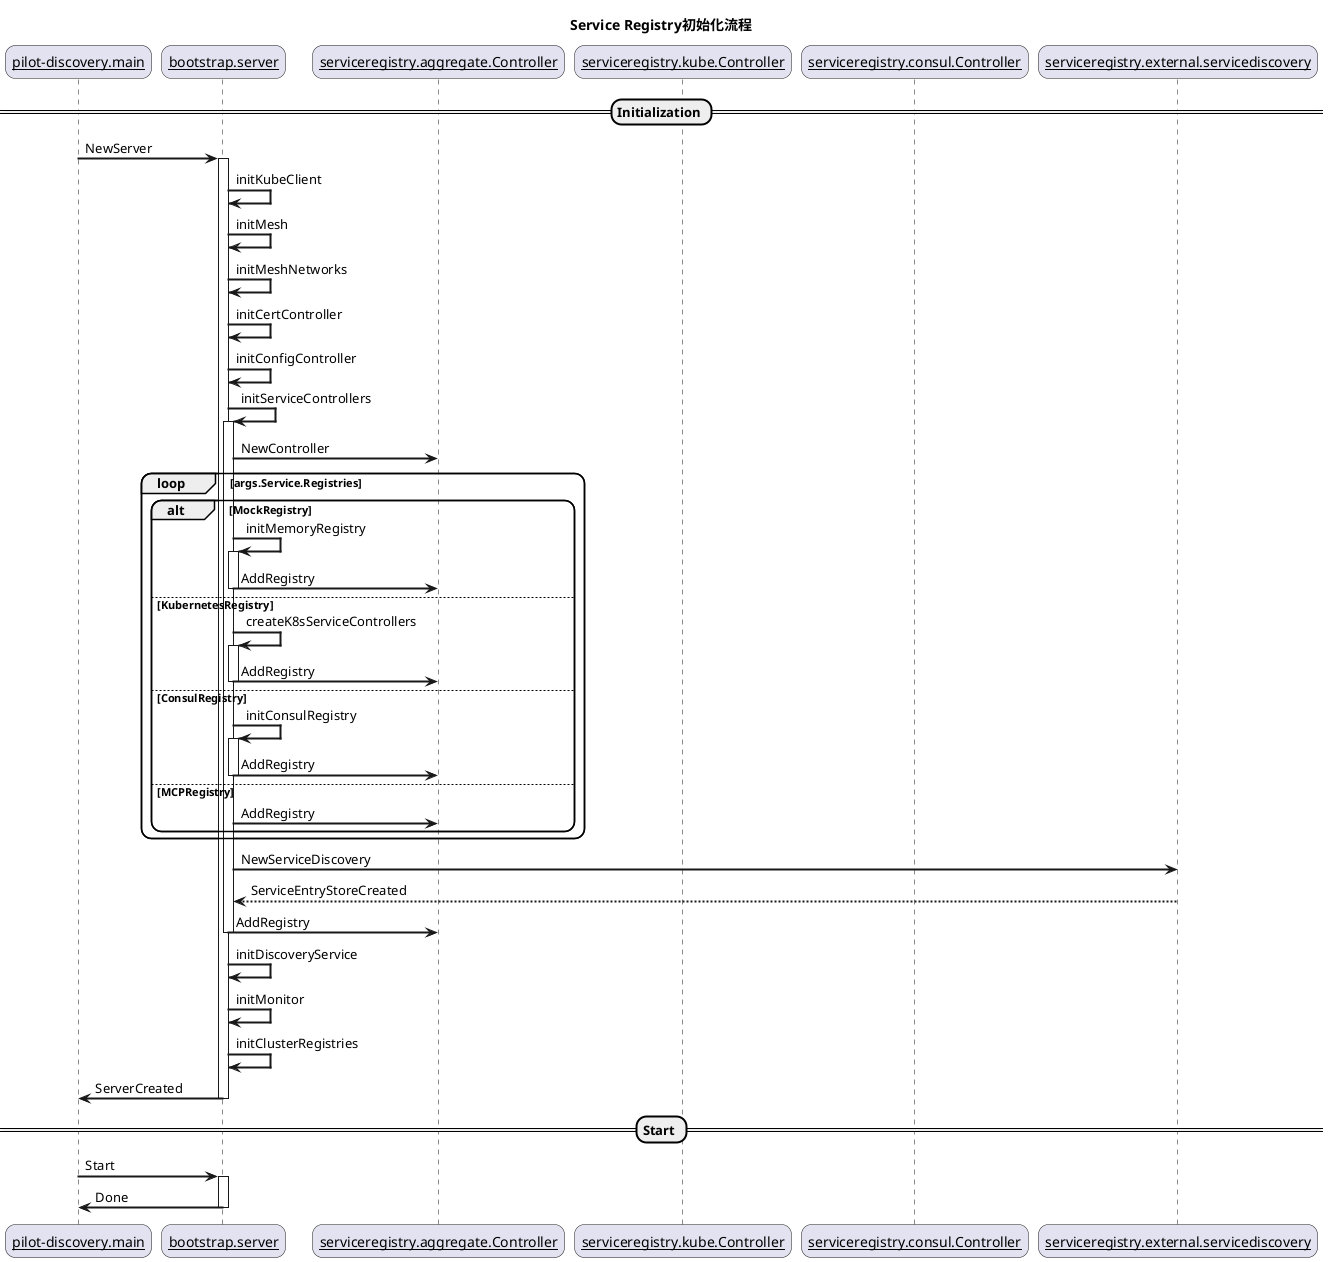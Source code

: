@startuml
title Service Registry初始化流程
skinparam sequenceArrowThickness 2
skinparam roundcorner 20
skinparam maxmessagesize 60
skinparam sequenceParticipant underline

participant "pilot-discovery.main" as PDM
participant "bootstrap.server" as BS
participant "serviceregistry.aggregate.Controller" as SAC
participant "serviceregistry.kube.Controller" as SKC
participant "serviceregistry.consul.Controller" as SCC
participant "serviceregistry.external.servicediscovery" as SES
== Initialization ==

PDM -> BS: NewServer
activate BS

BS -> BS: initKubeClient
BS -> BS: initMesh
BS -> BS: initMeshNetworks
BS -> BS: initCertController
BS -> BS: initConfigController

BS -> BS: initServiceControllers
    activate BS

    BS -> SAC: NewController

    loop args.Service.Registries
        alt MockRegistry
            BS -> BS: initMemoryRegistry
            activate BS
            BS -> SAC: AddRegistry
            deactivate BS
        else KubernetesRegistry
            BS -> BS: createK8sServiceControllers
            activate BS
            BS -> SAC: AddRegistry
            deactivate BS
        else ConsulRegistry
            BS -> BS: initConsulRegistry
            activate BS
            BS -> SAC: AddRegistry
            deactivate BS
        else MCPRegistry
            BS -> SAC: AddRegistry
        end
    end

    BS -> SES: NewServiceDiscovery
    SES --> BS: ServiceEntryStoreCreated
    BS -> SAC: AddRegistry
    
    deactivate BS

BS -> BS: initDiscoveryService
BS -> BS: initMonitor
BS -> BS: initClusterRegistries

BS -> PDM: ServerCreated
deactivate BS

== Start ==

PDM -> BS: Start
activate BS

BS -> PDM: Done
deactivate BS
@enduml